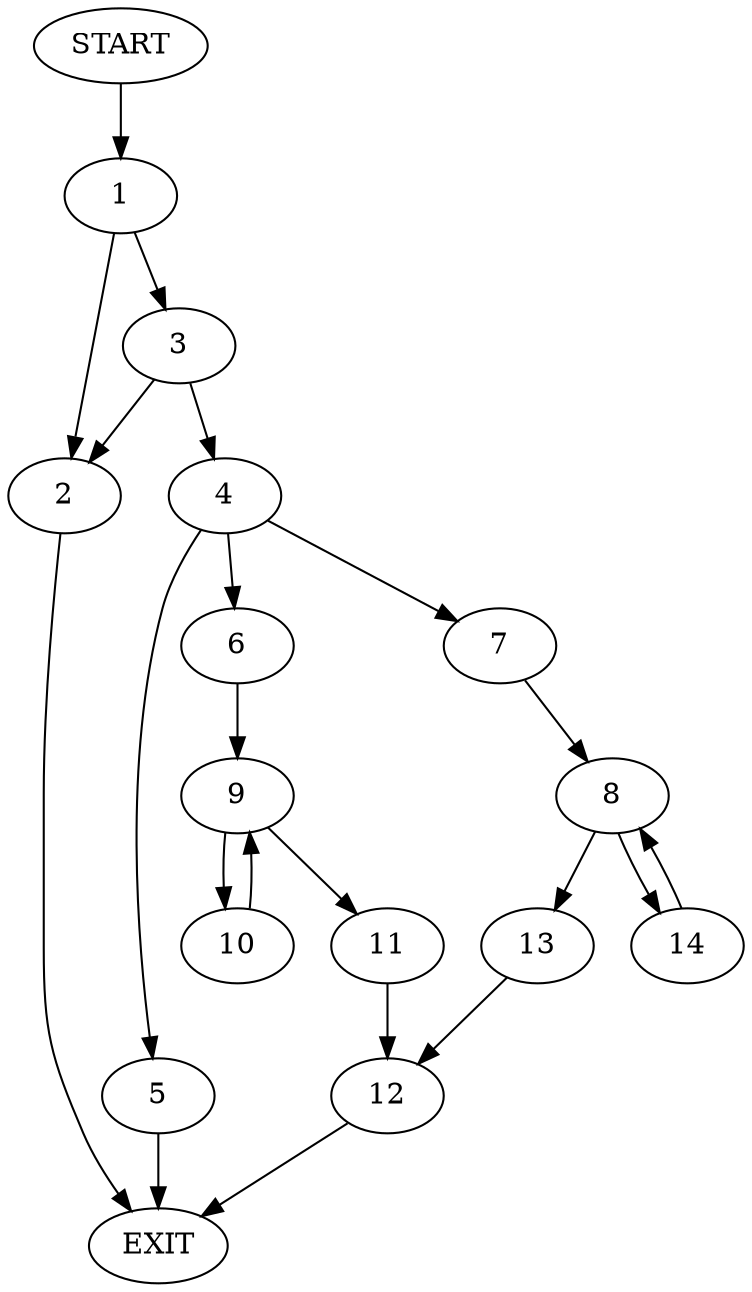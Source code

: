 digraph {
0 [label="START"]
15 [label="EXIT"]
0 -> 1
1 -> 2
1 -> 3
3 -> 2
3 -> 4
2 -> 15
4 -> 5
4 -> 6
4 -> 7
5 -> 15
7 -> 8
6 -> 9
9 -> 10
9 -> 11
10 -> 9
11 -> 12
12 -> 15
8 -> 13
8 -> 14
14 -> 8
13 -> 12
}
